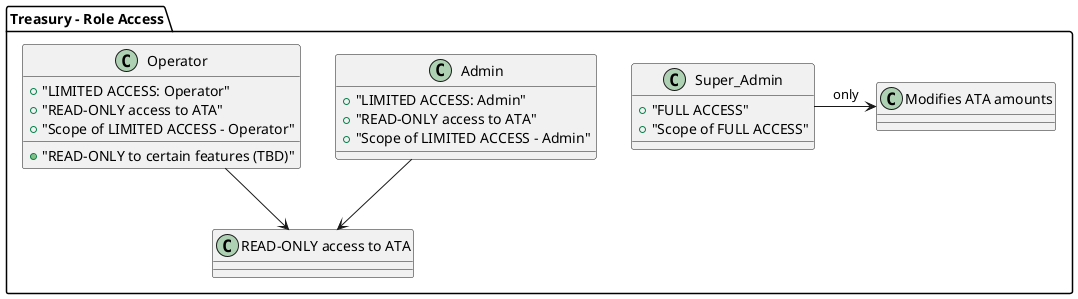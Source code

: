 @startuml
package "Treasury - Role Access" {
    !define FULL_ACCESS Super_Admin
    !define LIMITED_ACCESS_ADMIN Admin
    !define LIMITED_ACCESS_OPERATOR Operator

    ' Role definitions
    class FULL_ACCESS {
        + "FULL ACCESS"
        + "Scope of FULL ACCESS"
    }

    class LIMITED_ACCESS_ADMIN {
        + "LIMITED ACCESS: Admin"
        + "READ-ONLY access to ATA"
        + "Scope of LIMITED ACCESS - Admin"
    }

    class LIMITED_ACCESS_OPERATOR {
        + "LIMITED ACCESS: Operator"
        + "READ-ONLY access to ATA"
        + "Scope of LIMITED ACCESS - Operator"
        + "READ-ONLY to certain features (TBD)"
    }

    ' Relationship to ATA modification
    FULL_ACCESS -> "Modifies ATA amounts" : only
    LIMITED_ACCESS_ADMIN --> "READ-ONLY access to ATA"
    LIMITED_ACCESS_OPERATOR --> "READ-ONLY access to ATA"
}

@enduml
